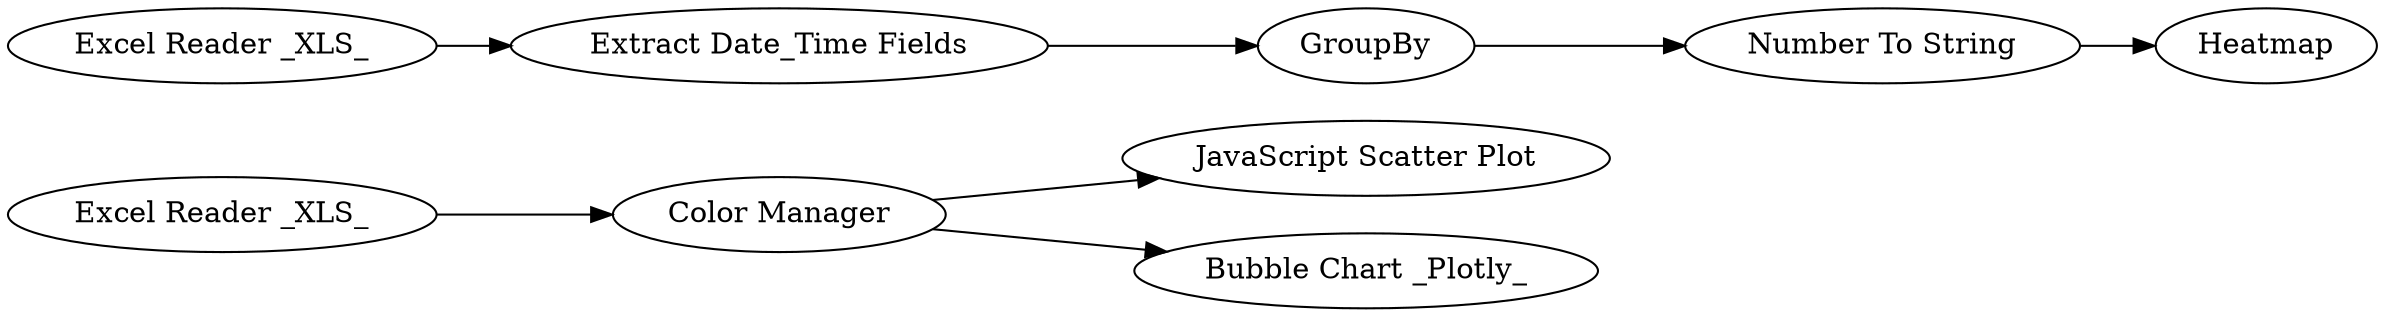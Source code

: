 digraph {
	3 -> 9
	3 -> 32
	29 -> 3
	23 -> 25
	25 -> 28
	30 -> 23
	28 -> 26
	30 [label="Excel Reader _XLS_"]
	29 [label="Excel Reader _XLS_"]
	28 [label="Number To String"]
	9 [label="JavaScript Scatter Plot"]
	23 [label="Extract Date_Time Fields"]
	26 [label=Heatmap]
	25 [label=GroupBy]
	32 [label="Bubble Chart _Plotly_"]
	3 [label="Color Manager"]
	rankdir=LR
}
